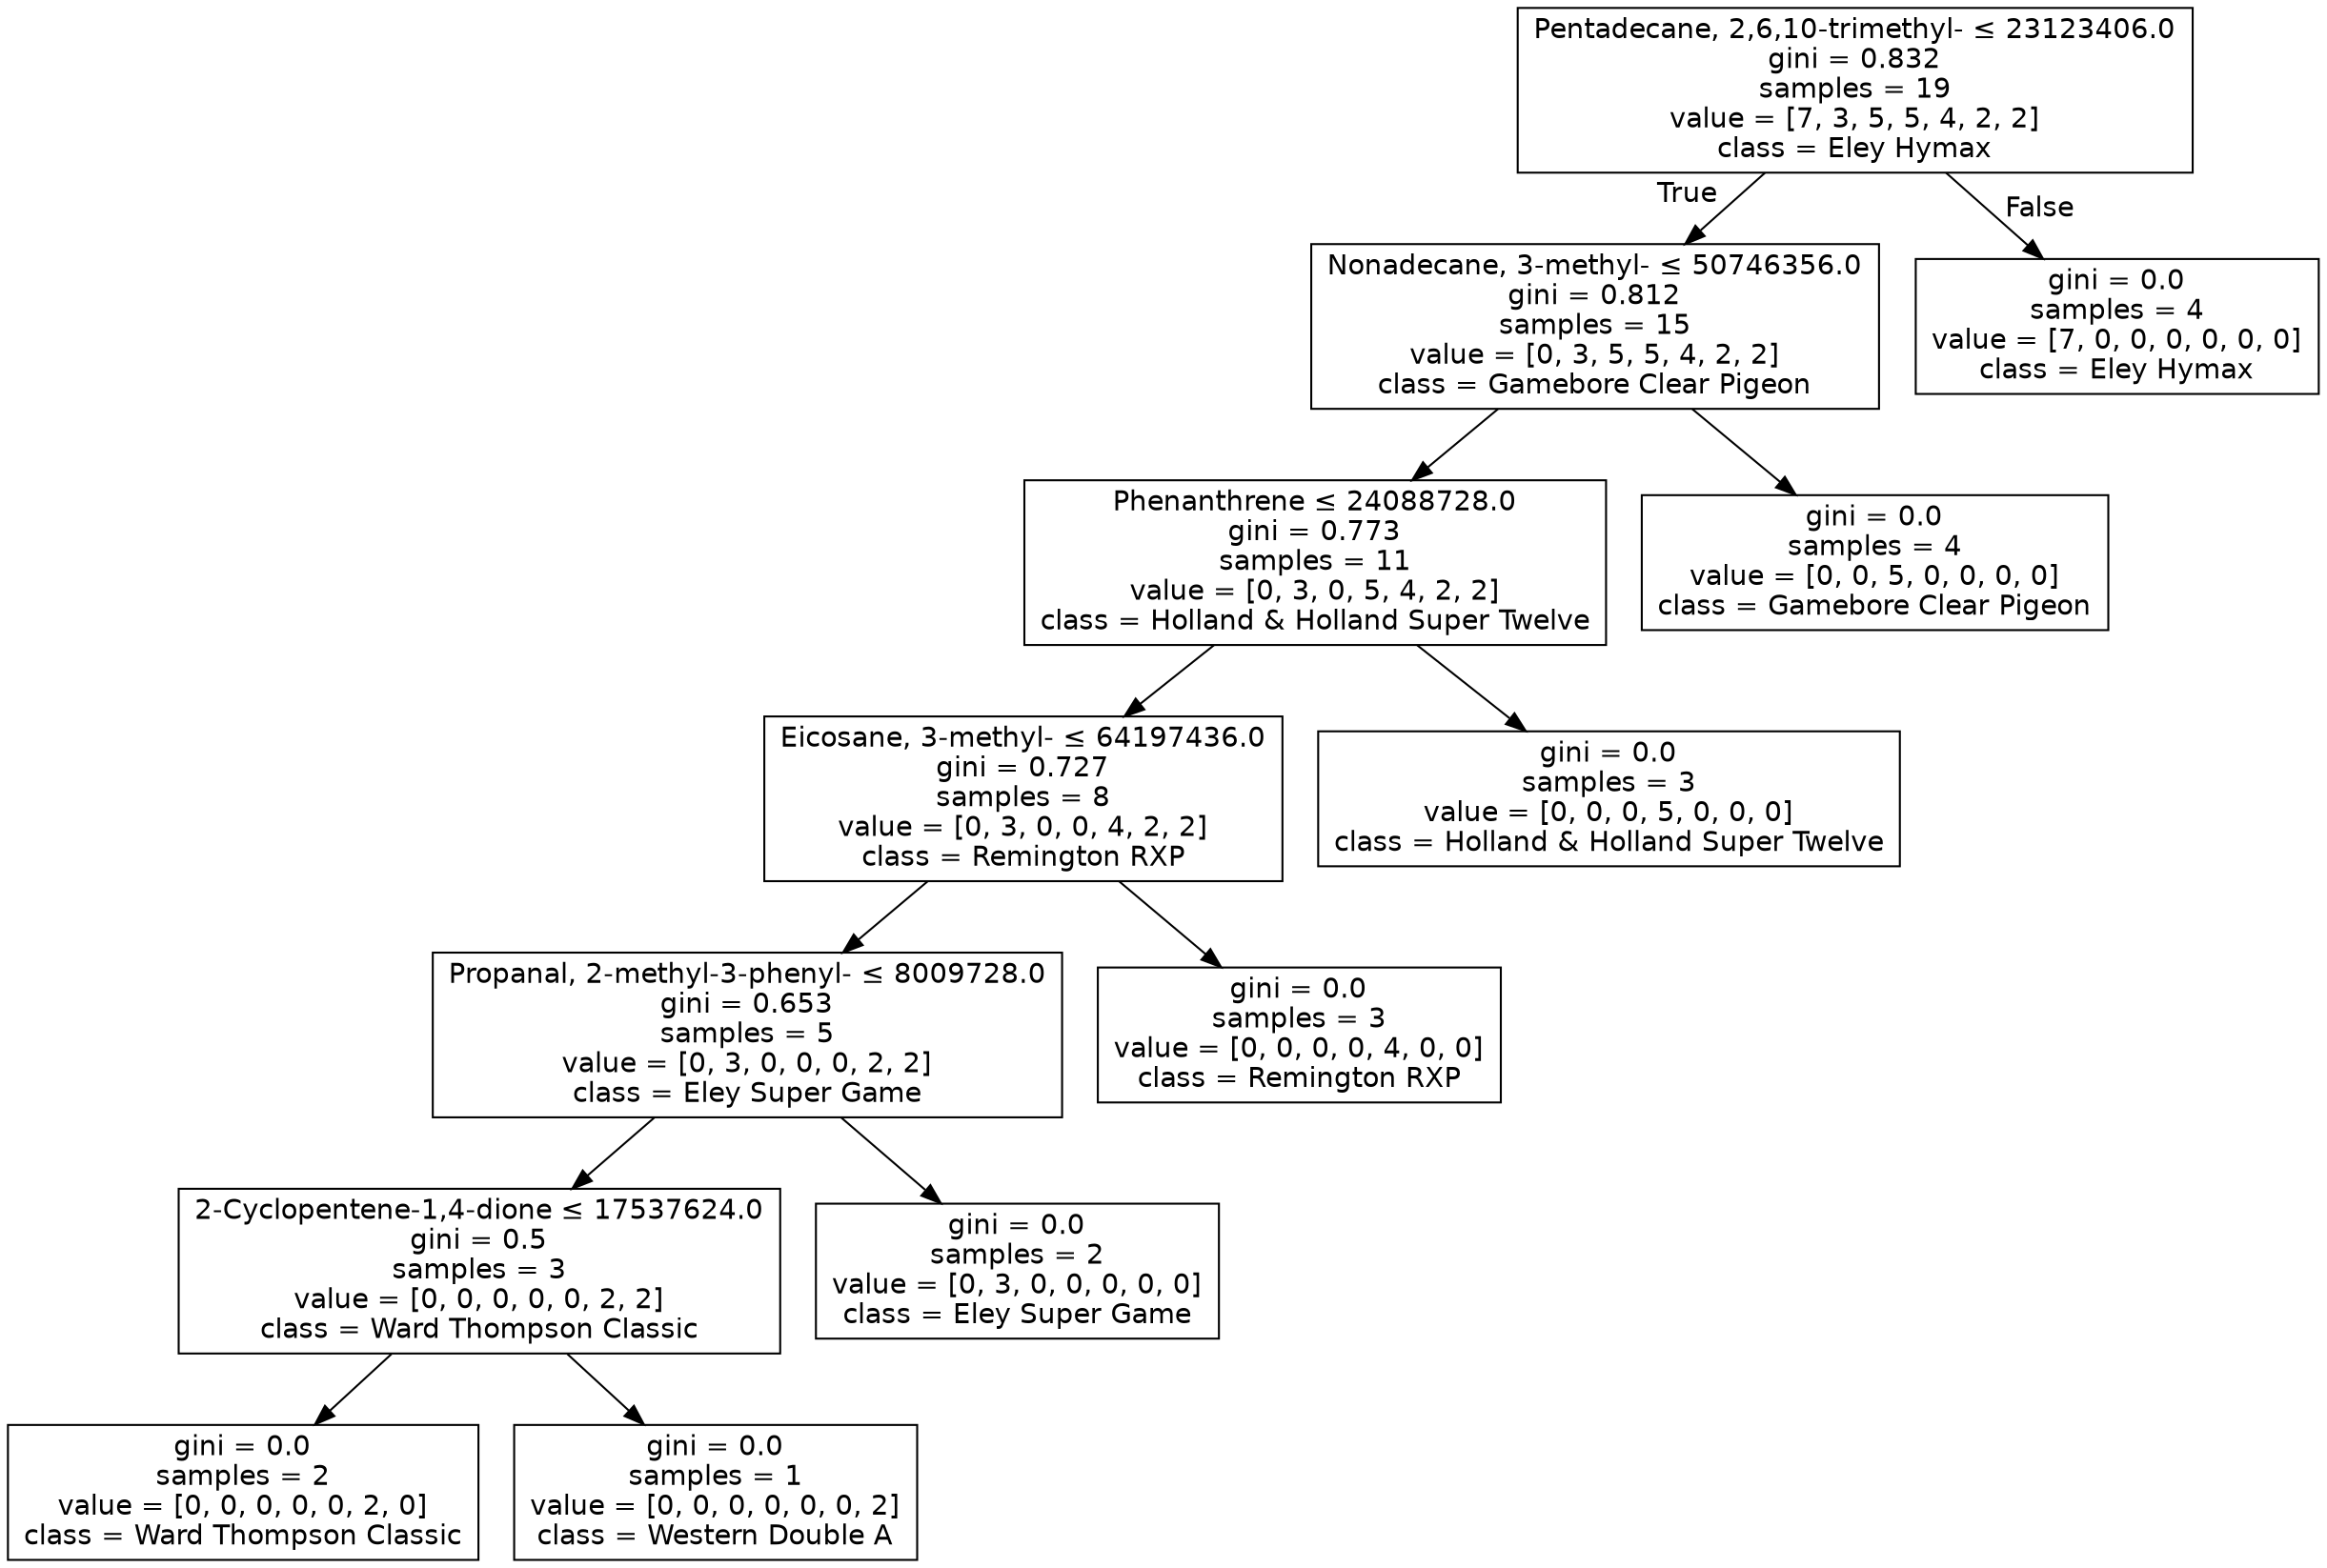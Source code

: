 digraph Tree {
node [shape=box, fontname="helvetica"] ;
edge [fontname="helvetica"] ;
0 [label=<Pentadecane, 2,6,10-trimethyl- &le; 23123406.0<br/>gini = 0.832<br/>samples = 19<br/>value = [7, 3, 5, 5, 4, 2, 2]<br/>class = Eley Hymax>] ;
1 [label=<Nonadecane, 3-methyl- &le; 50746356.0<br/>gini = 0.812<br/>samples = 15<br/>value = [0, 3, 5, 5, 4, 2, 2]<br/>class = Gamebore Clear Pigeon>] ;
0 -> 1 [labeldistance=2.5, labelangle=45, headlabel="True"] ;
2 [label=<Phenanthrene &le; 24088728.0<br/>gini = 0.773<br/>samples = 11<br/>value = [0, 3, 0, 5, 4, 2, 2]<br/>class = Holland &amp; Holland Super Twelve>] ;
1 -> 2 ;
3 [label=<Eicosane, 3-methyl- &le; 64197436.0<br/>gini = 0.727<br/>samples = 8<br/>value = [0, 3, 0, 0, 4, 2, 2]<br/>class = Remington RXP>] ;
2 -> 3 ;
4 [label=<Propanal, 2-methyl-3-phenyl- &le; 8009728.0<br/>gini = 0.653<br/>samples = 5<br/>value = [0, 3, 0, 0, 0, 2, 2]<br/>class = Eley Super Game>] ;
3 -> 4 ;
5 [label=<2-Cyclopentene-1,4-dione &le; 17537624.0<br/>gini = 0.5<br/>samples = 3<br/>value = [0, 0, 0, 0, 0, 2, 2]<br/>class = Ward Thompson Classic>] ;
4 -> 5 ;
6 [label=<gini = 0.0<br/>samples = 2<br/>value = [0, 0, 0, 0, 0, 2, 0]<br/>class = Ward Thompson Classic>] ;
5 -> 6 ;
7 [label=<gini = 0.0<br/>samples = 1<br/>value = [0, 0, 0, 0, 0, 0, 2]<br/>class = Western Double A>] ;
5 -> 7 ;
8 [label=<gini = 0.0<br/>samples = 2<br/>value = [0, 3, 0, 0, 0, 0, 0]<br/>class = Eley Super Game>] ;
4 -> 8 ;
9 [label=<gini = 0.0<br/>samples = 3<br/>value = [0, 0, 0, 0, 4, 0, 0]<br/>class = Remington RXP>] ;
3 -> 9 ;
10 [label=<gini = 0.0<br/>samples = 3<br/>value = [0, 0, 0, 5, 0, 0, 0]<br/>class = Holland &amp; Holland Super Twelve>] ;
2 -> 10 ;
11 [label=<gini = 0.0<br/>samples = 4<br/>value = [0, 0, 5, 0, 0, 0, 0]<br/>class = Gamebore Clear Pigeon>] ;
1 -> 11 ;
12 [label=<gini = 0.0<br/>samples = 4<br/>value = [7, 0, 0, 0, 0, 0, 0]<br/>class = Eley Hymax>] ;
0 -> 12 [labeldistance=2.5, labelangle=-45, headlabel="False"] ;
}

